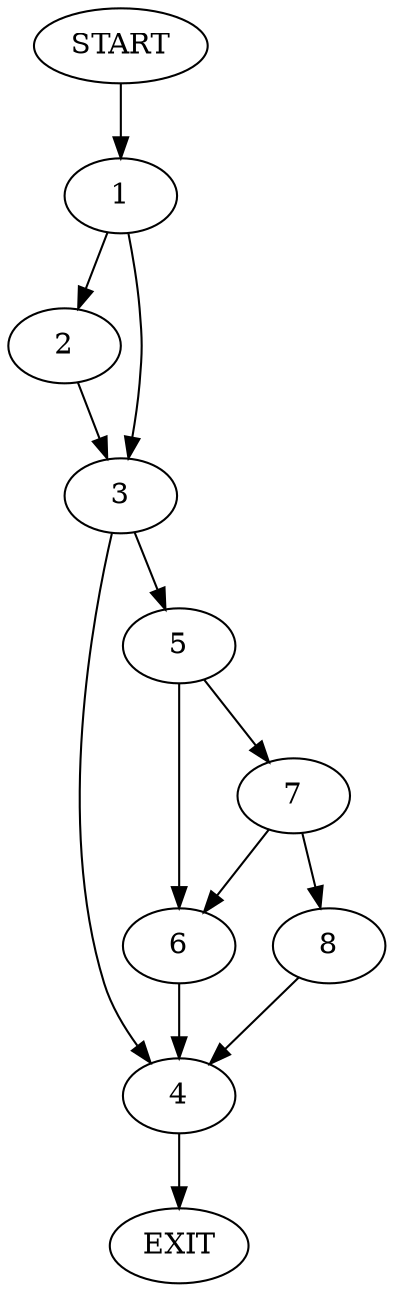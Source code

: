 digraph {
0 [label="START"]
9 [label="EXIT"]
0 -> 1
1 -> 2
1 -> 3
3 -> 4
3 -> 5
2 -> 3
4 -> 9
5 -> 6
5 -> 7
7 -> 6
7 -> 8
6 -> 4
8 -> 4
}

